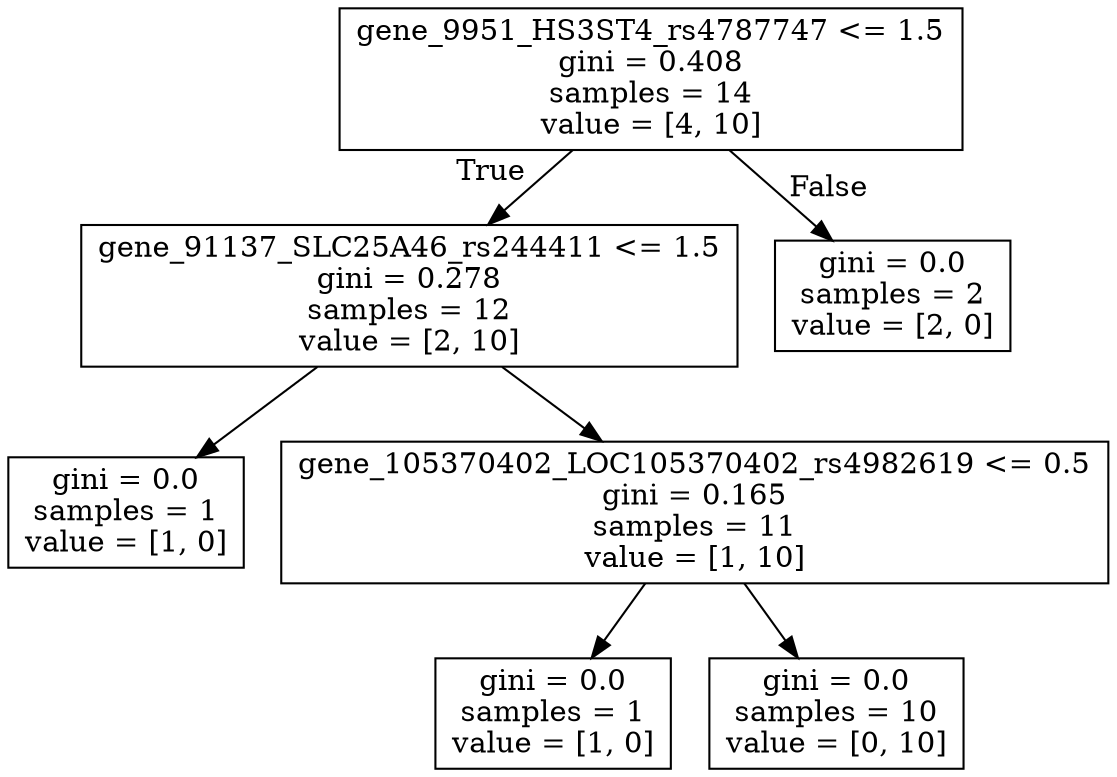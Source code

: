 digraph Tree {
node [shape=box] ;
0 [label="gene_9951_HS3ST4_rs4787747 <= 1.5\ngini = 0.408\nsamples = 14\nvalue = [4, 10]"] ;
1 [label="gene_91137_SLC25A46_rs244411 <= 1.5\ngini = 0.278\nsamples = 12\nvalue = [2, 10]"] ;
0 -> 1 [labeldistance=2.5, labelangle=45, headlabel="True"] ;
2 [label="gini = 0.0\nsamples = 1\nvalue = [1, 0]"] ;
1 -> 2 ;
3 [label="gene_105370402_LOC105370402_rs4982619 <= 0.5\ngini = 0.165\nsamples = 11\nvalue = [1, 10]"] ;
1 -> 3 ;
4 [label="gini = 0.0\nsamples = 1\nvalue = [1, 0]"] ;
3 -> 4 ;
5 [label="gini = 0.0\nsamples = 10\nvalue = [0, 10]"] ;
3 -> 5 ;
6 [label="gini = 0.0\nsamples = 2\nvalue = [2, 0]"] ;
0 -> 6 [labeldistance=2.5, labelangle=-45, headlabel="False"] ;
}